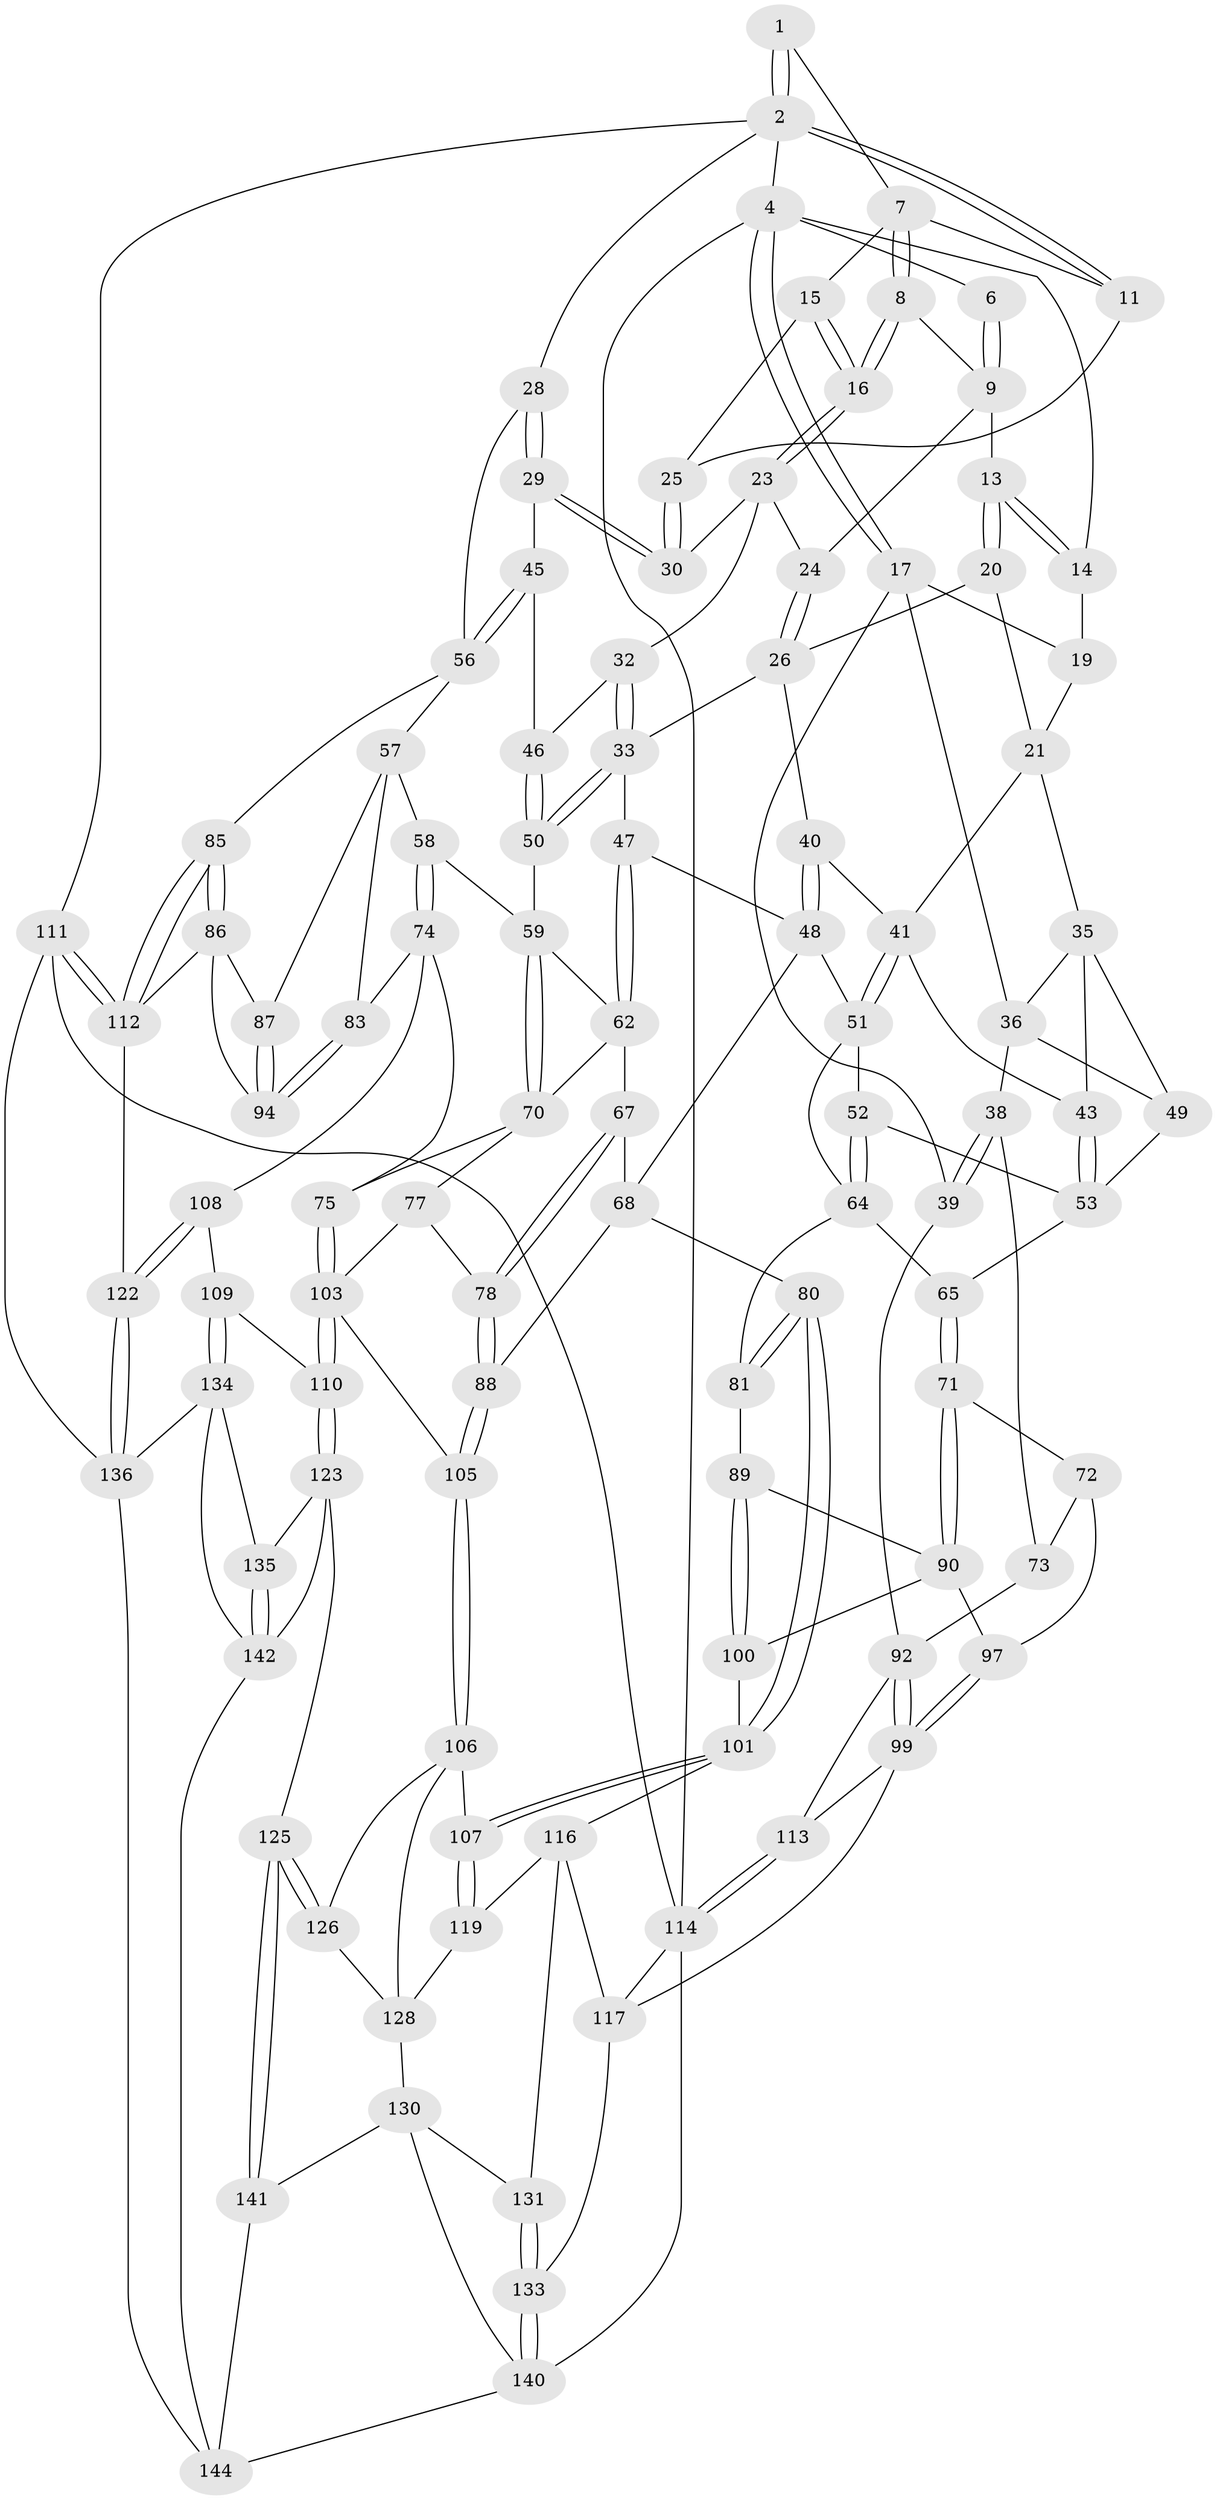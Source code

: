 // Generated by graph-tools (version 1.1) at 2025/24/03/03/25 07:24:40]
// undirected, 102 vertices, 231 edges
graph export_dot {
graph [start="1"]
  node [color=gray90,style=filled];
  1 [pos="+0.6165241517797888+0"];
  2 [pos="+1+0",super="+3"];
  4 [pos="+0+0",super="+5"];
  6 [pos="+0.48809796692862584+0"];
  7 [pos="+0.6429913966347853+0",super="+10"];
  8 [pos="+0.6537808589825816+0.06163795679950325"];
  9 [pos="+0.5278378713569167+0.03816446160972125",super="+12"];
  11 [pos="+0.9886813522070765+0"];
  13 [pos="+0.43188185011286917+0.14330820292442414"];
  14 [pos="+0.32761680672435894+0"];
  15 [pos="+0.6890248670583521+0.11514940923554978"];
  16 [pos="+0.6827307845697645+0.11906006923671628"];
  17 [pos="+0+0",super="+18"];
  19 [pos="+0.27157921187254197+0.0370093179633788"];
  20 [pos="+0.40321997653987657+0.1967131410085047"];
  21 [pos="+0.31867859734586884+0.20632118647935757",super="+22"];
  23 [pos="+0.6713434445608498+0.15697677157581333",super="+31"];
  24 [pos="+0.5031914820501892+0.13193383254320404"];
  25 [pos="+0.8814381924796131+0.14343149086403076"];
  26 [pos="+0.553070009348987+0.2749665505934415",super="+27"];
  28 [pos="+1+0.20335788025491564"];
  29 [pos="+0.8942479166993438+0.25844955903547534"];
  30 [pos="+0.8731949542135573+0.1743390520108657"];
  32 [pos="+0.6794564974541383+0.22679424201170367"];
  33 [pos="+0.6412197206872591+0.2926310287650112",super="+34"];
  35 [pos="+0.19518075512480834+0.24438545479350154",super="+44"];
  36 [pos="+0.100292810542261+0.17727659931597142",super="+37"];
  38 [pos="+0+0.4436710202457436"];
  39 [pos="+0+0.4319110181564683"];
  40 [pos="+0.4297558859781202+0.30750491025842663"];
  41 [pos="+0.39803852885392565+0.3356674823109932",super="+42"];
  43 [pos="+0.24432915406688788+0.34729782832463896"];
  45 [pos="+0.8671407828223041+0.3062525414266835"];
  46 [pos="+0.8458438108350825+0.30197704635000794"];
  47 [pos="+0.5810897769936687+0.4018822335950353"];
  48 [pos="+0.477204442154702+0.36435583217203743",super="+54"];
  49 [pos="+0.026614682209896025+0.4259350933980953"];
  50 [pos="+0.7198342145459167+0.37037796609019746"];
  51 [pos="+0.37905537760355146+0.43609971692088506",super="+55"];
  52 [pos="+0.26154582187079745+0.4095713925042384"];
  53 [pos="+0.24580230714665946+0.36056717129171095",super="+63"];
  56 [pos="+0.8976575996105698+0.43134252068644435",super="+61"];
  57 [pos="+0.8592625676656525+0.464908196041207",super="+82"];
  58 [pos="+0.8348986295943076+0.46431150654169684"];
  59 [pos="+0.7674624140830458+0.44778620192806196",super="+60"];
  62 [pos="+0.5817882767298139+0.441562332313449",super="+66"];
  64 [pos="+0.22703915104614572+0.5182006910221709",super="+69"];
  65 [pos="+0.18975611482625104+0.5164415925516141"];
  67 [pos="+0.5524855915415502+0.48892012042460375"];
  68 [pos="+0.4384729740637674+0.5097457315704674",super="+79"];
  70 [pos="+0.630965636155013+0.5471916655905398",super="+76"];
  71 [pos="+0.10985161275568063+0.6009948613959467"];
  72 [pos="+0.09106930043427254+0.604114758210465",super="+95"];
  73 [pos="+0+0.48274255964775553",super="+91"];
  74 [pos="+0.6919046533486384+0.6130143783572785",super="+84"];
  75 [pos="+0.6555475386257796+0.6070671713471567"];
  77 [pos="+0.5080665687503179+0.6432882543614893"];
  78 [pos="+0.5064724538183132+0.6432432257820706"];
  80 [pos="+0.3294774997587966+0.6272670912259184"];
  81 [pos="+0.27794737930008373+0.5929121972261929"];
  83 [pos="+0.8210609627462134+0.6701842916978153"];
  85 [pos="+1+0.5485549560174802"];
  86 [pos="+1+0.6023680040643625",super="+98"];
  87 [pos="+0.9616723088292909+0.5996715783511859"];
  88 [pos="+0.5000625274995674+0.643771620790931"];
  89 [pos="+0.18027546896062985+0.6479174844089689"];
  90 [pos="+0.149862952937778+0.634098441289479",super="+96"];
  92 [pos="+0+0.7523772805192975",super="+93"];
  94 [pos="+0.890324755440632+0.6943480561215968"];
  97 [pos="+0.09536050780393096+0.7230304525444241"];
  99 [pos="+0.08933803594486953+0.7362237539220007",super="+118"];
  100 [pos="+0.17668607945974193+0.6917021380462005"];
  101 [pos="+0.32956499668109634+0.6438446942915185",super="+102"];
  103 [pos="+0.6207865594181523+0.7486441432554857",super="+104"];
  105 [pos="+0.4702759836367709+0.7406263499444519"];
  106 [pos="+0.46504494887859577+0.7448740751799328",super="+127"];
  107 [pos="+0.34165267789251824+0.6767126601067479"];
  108 [pos="+0.7812787821228981+0.7688410543158425"];
  109 [pos="+0.7500640985205718+0.7967212484971505"];
  110 [pos="+0.62952445159138+0.770586974389929"];
  111 [pos="+1+1"];
  112 [pos="+1+0.750433826197528",super="+121"];
  113 [pos="+0+1"];
  114 [pos="+0+1",super="+115"];
  116 [pos="+0.2067771335954872+0.7757548318212796",super="+120"];
  117 [pos="+0.14436740788296681+0.8049111386868726",super="+132"];
  119 [pos="+0.32417588208060877+0.7861157593505749"];
  122 [pos="+0.9094797277418392+0.8395758415477296"];
  123 [pos="+0.5881572024666984+0.843570316650285",super="+124"];
  125 [pos="+0.4835435785613489+0.8986254361095151"];
  126 [pos="+0.4684059043274108+0.8745630932703411"];
  128 [pos="+0.3341669313044127+0.7928324012850713",super="+129"];
  130 [pos="+0.3281596827531494+0.8883718200893367",super="+139"];
  131 [pos="+0.27360167731275326+0.8455899583475808"];
  133 [pos="+0.19466359143819678+0.9647803148616108"];
  134 [pos="+0.7570180245444111+0.8812762306357459",super="+137"];
  135 [pos="+0.6867030134759372+0.8937207145299254"];
  136 [pos="+0.9104932273932854+0.8676108916389835",super="+138"];
  140 [pos="+0.185524162824292+1",super="+146"];
  141 [pos="+0.4466636966937425+0.9990136585473312"];
  142 [pos="+0.6399380687956745+0.9555195095045267",super="+143"];
  144 [pos="+0.7713301893014467+1",super="+145"];
  1 -- 2;
  1 -- 2;
  1 -- 7;
  2 -- 11;
  2 -- 11;
  2 -- 4;
  2 -- 28;
  2 -- 111;
  4 -- 17;
  4 -- 17;
  4 -- 114;
  4 -- 6;
  4 -- 14;
  6 -- 9;
  6 -- 9;
  7 -- 8;
  7 -- 8;
  7 -- 11;
  7 -- 15;
  8 -- 9;
  8 -- 16;
  8 -- 16;
  9 -- 24;
  9 -- 13;
  11 -- 25;
  13 -- 14;
  13 -- 14;
  13 -- 20;
  13 -- 20;
  14 -- 19;
  15 -- 16;
  15 -- 16;
  15 -- 25;
  16 -- 23;
  16 -- 23;
  17 -- 39;
  17 -- 19;
  17 -- 36;
  19 -- 21;
  20 -- 21;
  20 -- 26;
  21 -- 41;
  21 -- 35;
  23 -- 24;
  23 -- 32;
  23 -- 30;
  24 -- 26;
  24 -- 26;
  25 -- 30;
  25 -- 30;
  26 -- 33;
  26 -- 40;
  28 -- 29;
  28 -- 29;
  28 -- 56;
  29 -- 30;
  29 -- 30;
  29 -- 45;
  32 -- 33;
  32 -- 33;
  32 -- 46;
  33 -- 50;
  33 -- 50;
  33 -- 47;
  35 -- 36;
  35 -- 43;
  35 -- 49;
  36 -- 49;
  36 -- 38;
  38 -- 39;
  38 -- 39;
  38 -- 73;
  39 -- 92;
  40 -- 41;
  40 -- 48;
  40 -- 48;
  41 -- 51;
  41 -- 51;
  41 -- 43;
  43 -- 53;
  43 -- 53;
  45 -- 46;
  45 -- 56;
  45 -- 56;
  46 -- 50;
  46 -- 50;
  47 -- 48;
  47 -- 62;
  47 -- 62;
  48 -- 68;
  48 -- 51;
  49 -- 53;
  50 -- 59;
  51 -- 52;
  51 -- 64;
  52 -- 53;
  52 -- 64;
  52 -- 64;
  53 -- 65;
  56 -- 57;
  56 -- 85;
  57 -- 58;
  57 -- 83;
  57 -- 87;
  58 -- 59;
  58 -- 74;
  58 -- 74;
  59 -- 70;
  59 -- 70;
  59 -- 62;
  62 -- 70;
  62 -- 67;
  64 -- 65;
  64 -- 81;
  65 -- 71;
  65 -- 71;
  67 -- 68;
  67 -- 78;
  67 -- 78;
  68 -- 80;
  68 -- 88;
  70 -- 75;
  70 -- 77;
  71 -- 72;
  71 -- 90;
  71 -- 90;
  72 -- 73 [weight=2];
  72 -- 97;
  73 -- 92;
  74 -- 75;
  74 -- 83;
  74 -- 108;
  75 -- 103;
  75 -- 103;
  77 -- 78;
  77 -- 103;
  78 -- 88;
  78 -- 88;
  80 -- 81;
  80 -- 81;
  80 -- 101;
  80 -- 101;
  81 -- 89;
  83 -- 94;
  83 -- 94;
  85 -- 86;
  85 -- 86;
  85 -- 112;
  85 -- 112;
  86 -- 87;
  86 -- 112;
  86 -- 94;
  87 -- 94;
  87 -- 94;
  88 -- 105;
  88 -- 105;
  89 -- 90;
  89 -- 100;
  89 -- 100;
  90 -- 97;
  90 -- 100;
  92 -- 99;
  92 -- 99;
  92 -- 113;
  97 -- 99;
  97 -- 99;
  99 -- 113;
  99 -- 117;
  100 -- 101;
  101 -- 107;
  101 -- 107;
  101 -- 116;
  103 -- 110;
  103 -- 110;
  103 -- 105;
  105 -- 106;
  105 -- 106;
  106 -- 107;
  106 -- 128;
  106 -- 126;
  107 -- 119;
  107 -- 119;
  108 -- 109;
  108 -- 122;
  108 -- 122;
  109 -- 110;
  109 -- 134;
  109 -- 134;
  110 -- 123;
  110 -- 123;
  111 -- 112;
  111 -- 112;
  111 -- 114;
  111 -- 136;
  112 -- 122;
  113 -- 114;
  113 -- 114;
  114 -- 140;
  114 -- 117;
  116 -- 117;
  116 -- 131;
  116 -- 119;
  117 -- 133;
  119 -- 128;
  122 -- 136;
  122 -- 136;
  123 -- 135;
  123 -- 125;
  123 -- 142;
  125 -- 126;
  125 -- 126;
  125 -- 141;
  125 -- 141;
  126 -- 128;
  128 -- 130;
  130 -- 131;
  130 -- 140;
  130 -- 141;
  131 -- 133;
  131 -- 133;
  133 -- 140;
  133 -- 140;
  134 -- 135;
  134 -- 136;
  134 -- 142;
  135 -- 142;
  135 -- 142;
  136 -- 144;
  140 -- 144;
  141 -- 144;
  142 -- 144;
}

